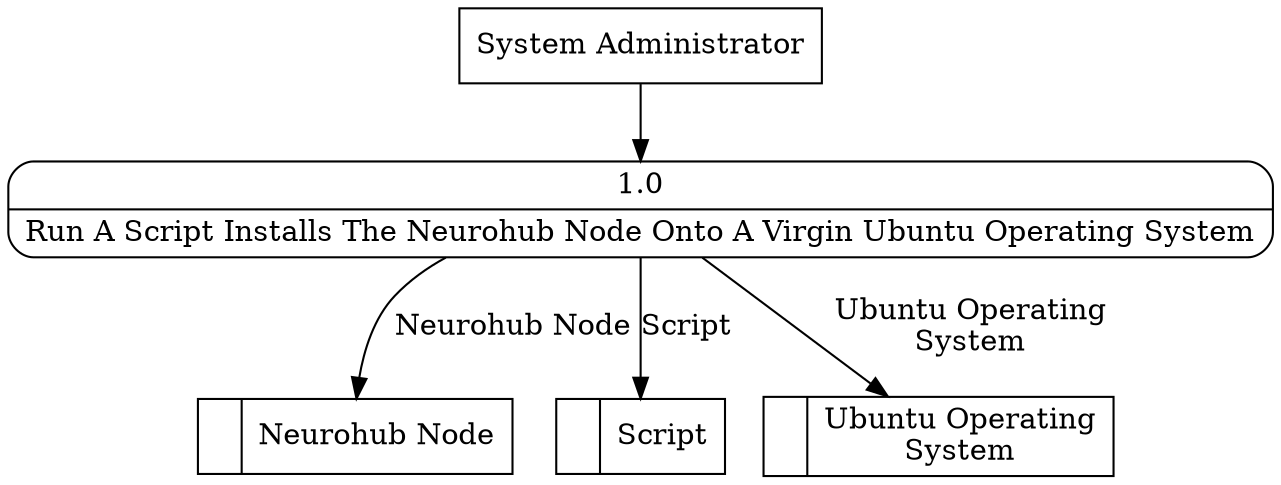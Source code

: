 digraph dfd2{ 
node[shape=record]
200 [label="<f0>  |<f1> Neurohub Node " ];
201 [label="<f0>  |<f1> Script " ];
202 [label="<f0>  |<f1> Ubuntu Operating\nSystem " ];
203 [label="System Administrator" shape=box];
204 [label="{<f0> 1.0|<f1> Run A Script Installs The Neurohub Node Onto A Virgin Ubuntu Operating System }" shape=Mrecord];
203 -> 204
204 -> 201 [label="Script"]
204 -> 200 [label="Neurohub Node"]
204 -> 202 [label="Ubuntu Operating\nSystem"]
}